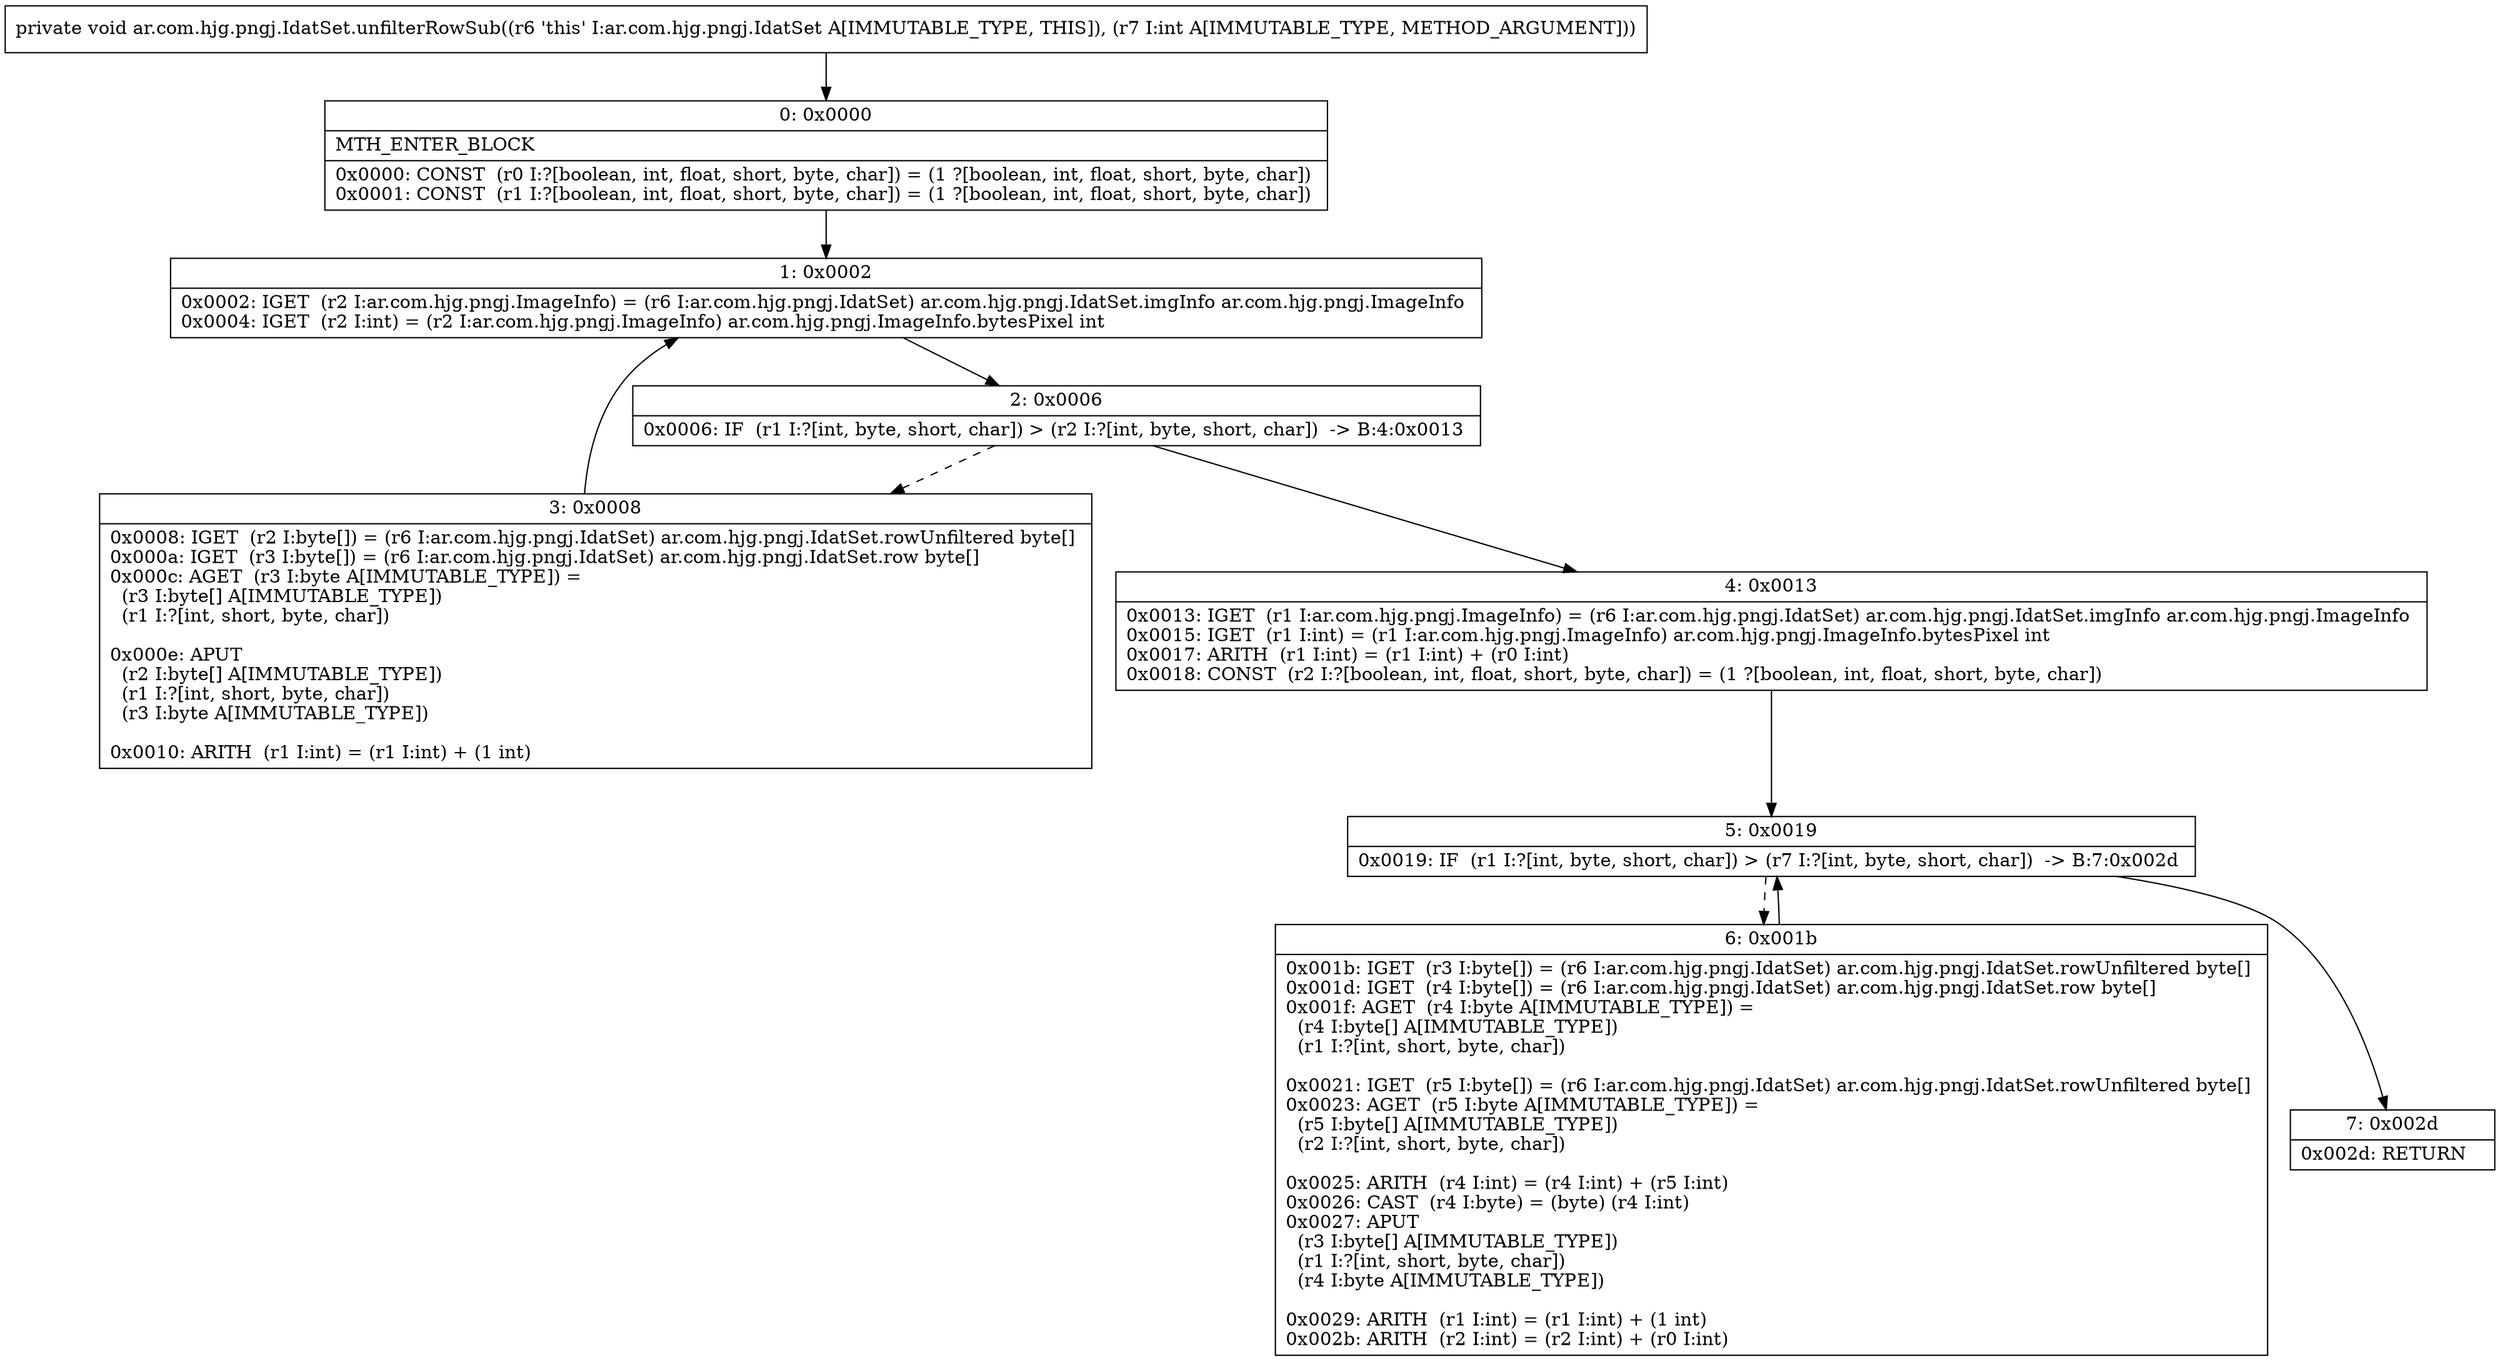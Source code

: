 digraph "CFG forar.com.hjg.pngj.IdatSet.unfilterRowSub(I)V" {
Node_0 [shape=record,label="{0\:\ 0x0000|MTH_ENTER_BLOCK\l|0x0000: CONST  (r0 I:?[boolean, int, float, short, byte, char]) = (1 ?[boolean, int, float, short, byte, char]) \l0x0001: CONST  (r1 I:?[boolean, int, float, short, byte, char]) = (1 ?[boolean, int, float, short, byte, char]) \l}"];
Node_1 [shape=record,label="{1\:\ 0x0002|0x0002: IGET  (r2 I:ar.com.hjg.pngj.ImageInfo) = (r6 I:ar.com.hjg.pngj.IdatSet) ar.com.hjg.pngj.IdatSet.imgInfo ar.com.hjg.pngj.ImageInfo \l0x0004: IGET  (r2 I:int) = (r2 I:ar.com.hjg.pngj.ImageInfo) ar.com.hjg.pngj.ImageInfo.bytesPixel int \l}"];
Node_2 [shape=record,label="{2\:\ 0x0006|0x0006: IF  (r1 I:?[int, byte, short, char]) \> (r2 I:?[int, byte, short, char])  \-\> B:4:0x0013 \l}"];
Node_3 [shape=record,label="{3\:\ 0x0008|0x0008: IGET  (r2 I:byte[]) = (r6 I:ar.com.hjg.pngj.IdatSet) ar.com.hjg.pngj.IdatSet.rowUnfiltered byte[] \l0x000a: IGET  (r3 I:byte[]) = (r6 I:ar.com.hjg.pngj.IdatSet) ar.com.hjg.pngj.IdatSet.row byte[] \l0x000c: AGET  (r3 I:byte A[IMMUTABLE_TYPE]) = \l  (r3 I:byte[] A[IMMUTABLE_TYPE])\l  (r1 I:?[int, short, byte, char])\l \l0x000e: APUT  \l  (r2 I:byte[] A[IMMUTABLE_TYPE])\l  (r1 I:?[int, short, byte, char])\l  (r3 I:byte A[IMMUTABLE_TYPE])\l \l0x0010: ARITH  (r1 I:int) = (r1 I:int) + (1 int) \l}"];
Node_4 [shape=record,label="{4\:\ 0x0013|0x0013: IGET  (r1 I:ar.com.hjg.pngj.ImageInfo) = (r6 I:ar.com.hjg.pngj.IdatSet) ar.com.hjg.pngj.IdatSet.imgInfo ar.com.hjg.pngj.ImageInfo \l0x0015: IGET  (r1 I:int) = (r1 I:ar.com.hjg.pngj.ImageInfo) ar.com.hjg.pngj.ImageInfo.bytesPixel int \l0x0017: ARITH  (r1 I:int) = (r1 I:int) + (r0 I:int) \l0x0018: CONST  (r2 I:?[boolean, int, float, short, byte, char]) = (1 ?[boolean, int, float, short, byte, char]) \l}"];
Node_5 [shape=record,label="{5\:\ 0x0019|0x0019: IF  (r1 I:?[int, byte, short, char]) \> (r7 I:?[int, byte, short, char])  \-\> B:7:0x002d \l}"];
Node_6 [shape=record,label="{6\:\ 0x001b|0x001b: IGET  (r3 I:byte[]) = (r6 I:ar.com.hjg.pngj.IdatSet) ar.com.hjg.pngj.IdatSet.rowUnfiltered byte[] \l0x001d: IGET  (r4 I:byte[]) = (r6 I:ar.com.hjg.pngj.IdatSet) ar.com.hjg.pngj.IdatSet.row byte[] \l0x001f: AGET  (r4 I:byte A[IMMUTABLE_TYPE]) = \l  (r4 I:byte[] A[IMMUTABLE_TYPE])\l  (r1 I:?[int, short, byte, char])\l \l0x0021: IGET  (r5 I:byte[]) = (r6 I:ar.com.hjg.pngj.IdatSet) ar.com.hjg.pngj.IdatSet.rowUnfiltered byte[] \l0x0023: AGET  (r5 I:byte A[IMMUTABLE_TYPE]) = \l  (r5 I:byte[] A[IMMUTABLE_TYPE])\l  (r2 I:?[int, short, byte, char])\l \l0x0025: ARITH  (r4 I:int) = (r4 I:int) + (r5 I:int) \l0x0026: CAST  (r4 I:byte) = (byte) (r4 I:int) \l0x0027: APUT  \l  (r3 I:byte[] A[IMMUTABLE_TYPE])\l  (r1 I:?[int, short, byte, char])\l  (r4 I:byte A[IMMUTABLE_TYPE])\l \l0x0029: ARITH  (r1 I:int) = (r1 I:int) + (1 int) \l0x002b: ARITH  (r2 I:int) = (r2 I:int) + (r0 I:int) \l}"];
Node_7 [shape=record,label="{7\:\ 0x002d|0x002d: RETURN   \l}"];
MethodNode[shape=record,label="{private void ar.com.hjg.pngj.IdatSet.unfilterRowSub((r6 'this' I:ar.com.hjg.pngj.IdatSet A[IMMUTABLE_TYPE, THIS]), (r7 I:int A[IMMUTABLE_TYPE, METHOD_ARGUMENT])) }"];
MethodNode -> Node_0;
Node_0 -> Node_1;
Node_1 -> Node_2;
Node_2 -> Node_3[style=dashed];
Node_2 -> Node_4;
Node_3 -> Node_1;
Node_4 -> Node_5;
Node_5 -> Node_6[style=dashed];
Node_5 -> Node_7;
Node_6 -> Node_5;
}

